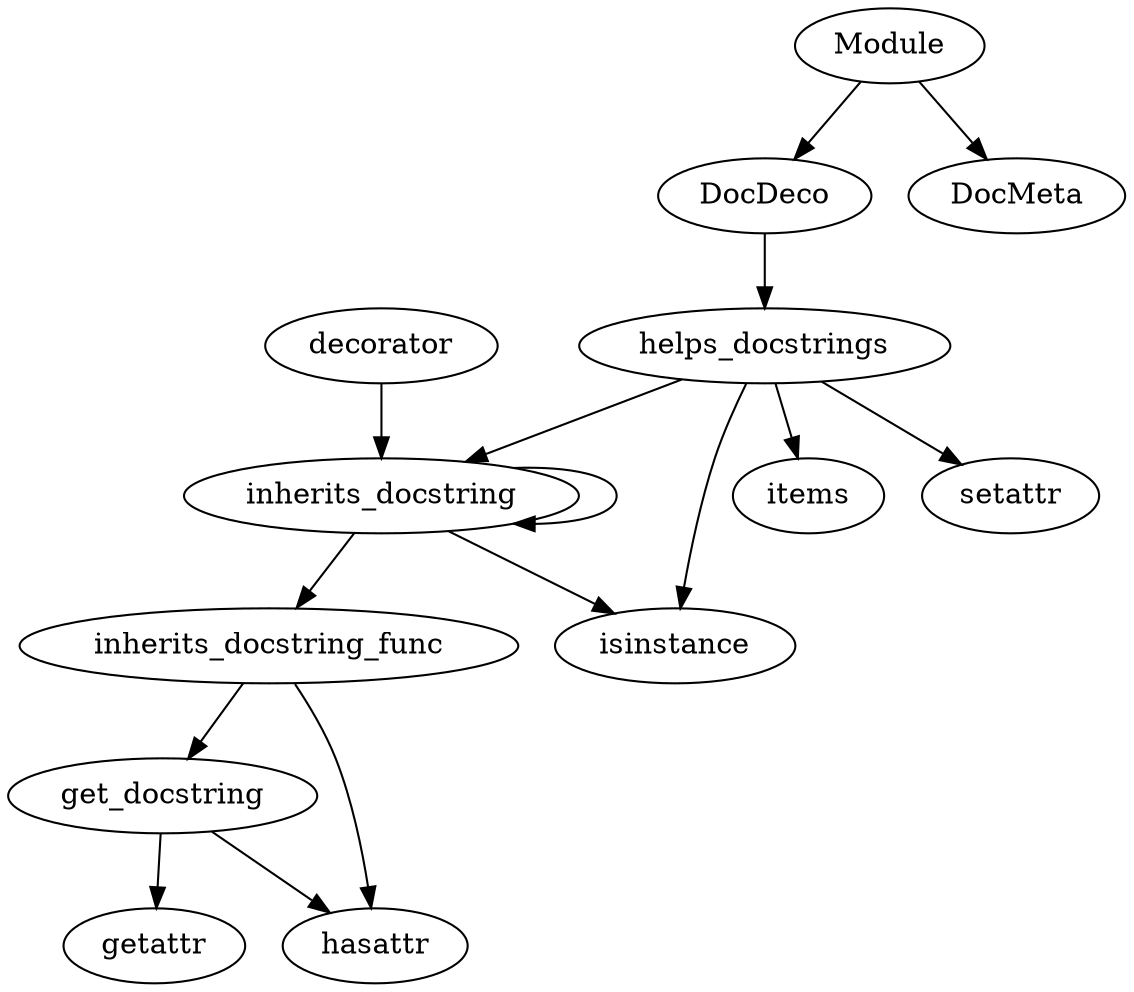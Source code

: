 digraph  {
get_docstring;
getattr;
hasattr;
inherits_docstring_func;
decorator;
inherits_docstring;
isinstance;
helps_docstrings;
items;
setattr;
Module;
DocDeco;
DocMeta;
get_docstring -> getattr;
get_docstring -> hasattr;
inherits_docstring_func -> get_docstring;
inherits_docstring_func -> hasattr;
decorator -> inherits_docstring;
inherits_docstring -> isinstance;
inherits_docstring -> inherits_docstring;
inherits_docstring -> inherits_docstring_func;
helps_docstrings -> items;
helps_docstrings -> isinstance;
helps_docstrings -> inherits_docstring;
helps_docstrings -> setattr;
Module -> DocDeco;
Module -> DocMeta;
DocDeco -> helps_docstrings;
}
